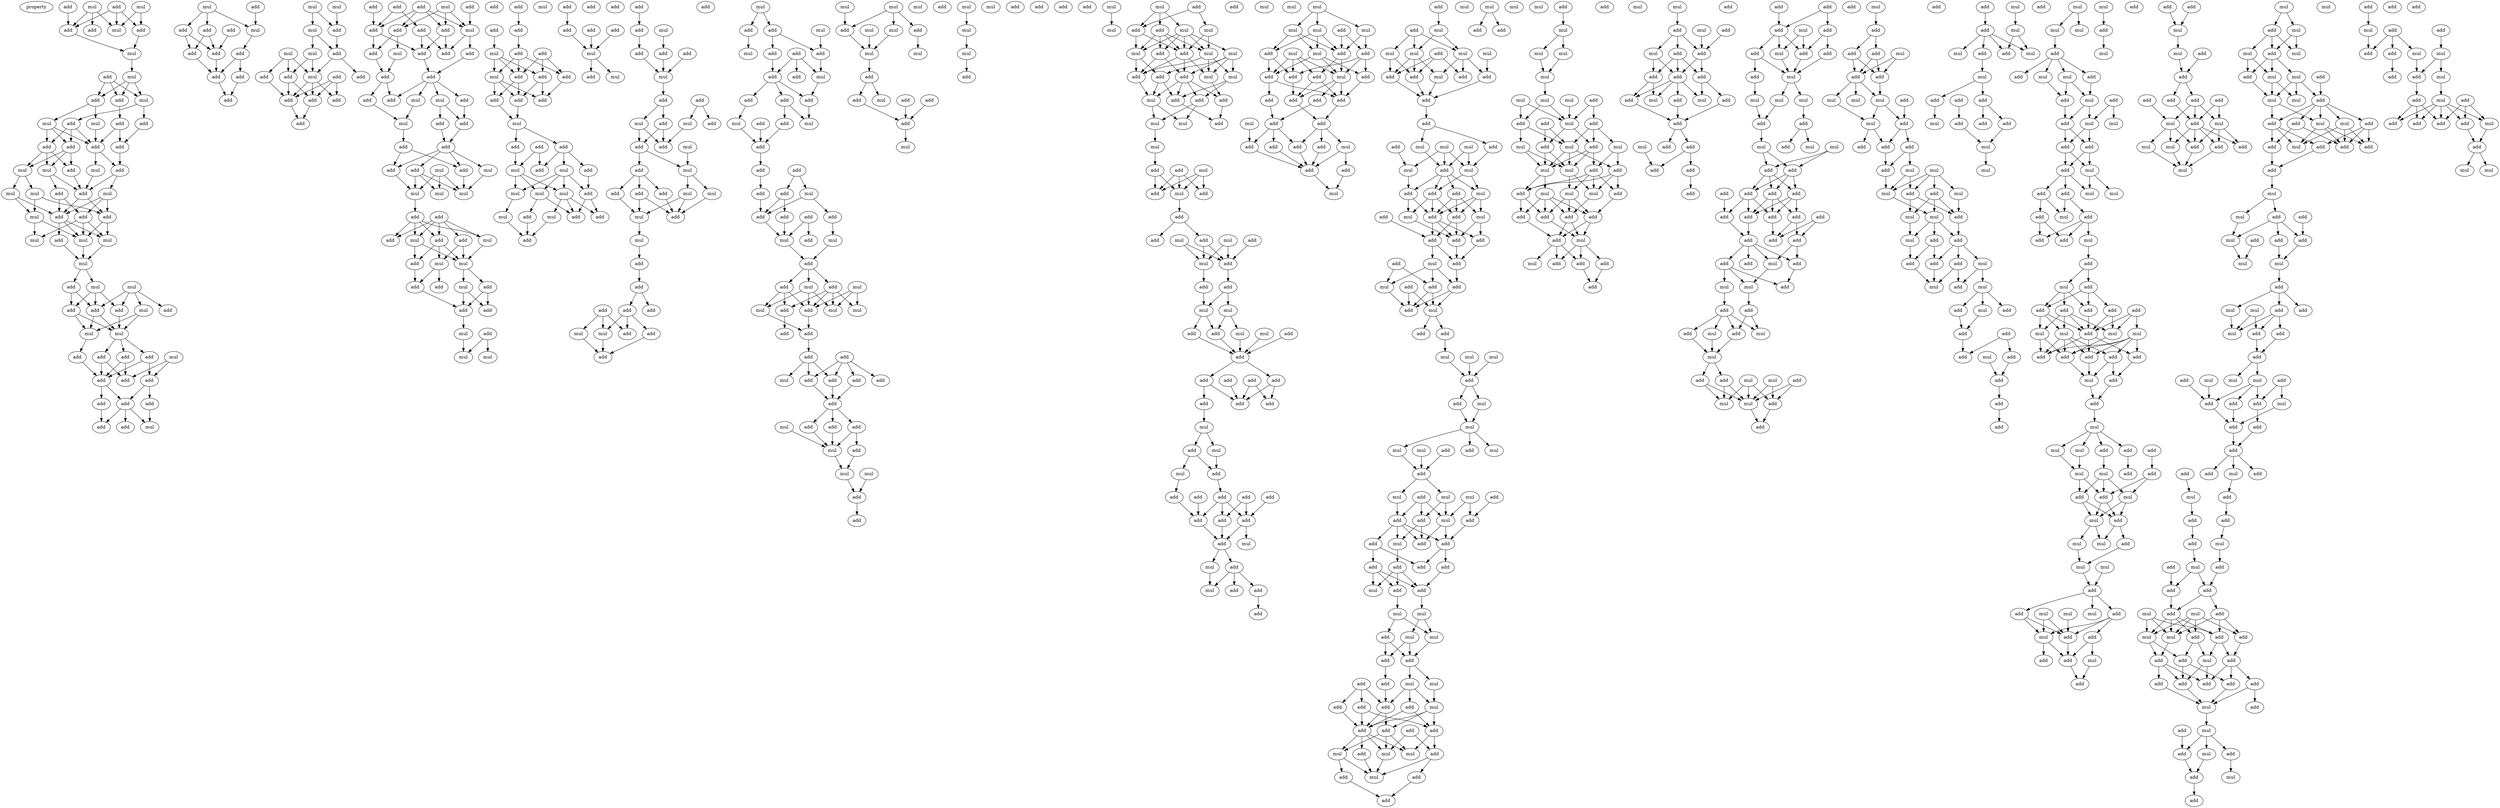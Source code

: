 digraph {
    node [fontcolor=black]
    property [mul=2,lf=1.9]
    0 [ label = add ];
    1 [ label = add ];
    2 [ label = mul ];
    3 [ label = mul ];
    4 [ label = mul ];
    5 [ label = add ];
    6 [ label = add ];
    7 [ label = add ];
    8 [ label = mul ];
    9 [ label = mul ];
    10 [ label = add ];
    11 [ label = mul ];
    12 [ label = add ];
    13 [ label = add ];
    14 [ label = mul ];
    15 [ label = mul ];
    16 [ label = add ];
    17 [ label = add ];
    18 [ label = add ];
    19 [ label = add ];
    20 [ label = add ];
    21 [ label = add ];
    22 [ label = add ];
    23 [ label = add ];
    24 [ label = add ];
    25 [ label = mul ];
    26 [ label = mul ];
    27 [ label = mul ];
    28 [ label = mul ];
    29 [ label = add ];
    30 [ label = mul ];
    31 [ label = mul ];
    32 [ label = add ];
    33 [ label = add ];
    34 [ label = add ];
    35 [ label = mul ];
    36 [ label = add ];
    37 [ label = add ];
    38 [ label = mul ];
    39 [ label = mul ];
    40 [ label = mul ];
    41 [ label = mul ];
    42 [ label = add ];
    43 [ label = mul ];
    44 [ label = mul ];
    45 [ label = add ];
    46 [ label = add ];
    47 [ label = mul ];
    48 [ label = add ];
    49 [ label = add ];
    50 [ label = mul ];
    51 [ label = mul ];
    52 [ label = mul ];
    53 [ label = add ];
    54 [ label = add ];
    55 [ label = add ];
    56 [ label = add ];
    57 [ label = add ];
    58 [ label = add ];
    59 [ label = add ];
    60 [ label = add ];
    61 [ label = add ];
    62 [ label = add ];
    63 [ label = add ];
    64 [ label = mul ];
    65 [ label = add ];
    66 [ label = add ];
    67 [ label = mul ];
    68 [ label = add ];
    69 [ label = add ];
    70 [ label = add ];
    71 [ label = mul ];
    72 [ label = add ];
    73 [ label = add ];
    74 [ label = add ];
    75 [ label = add ];
    76 [ label = add ];
    77 [ label = add ];
    78 [ label = mul ];
    79 [ label = mul ];
    80 [ label = mul ];
    81 [ label = add ];
    82 [ label = add ];
    83 [ label = mul ];
    84 [ label = mul ];
    85 [ label = add ];
    86 [ label = add ];
    87 [ label = mul ];
    88 [ label = add ];
    89 [ label = add ];
    90 [ label = add ];
    91 [ label = add ];
    92 [ label = add ];
    93 [ label = add ];
    94 [ label = add ];
    95 [ label = mul ];
    96 [ label = add ];
    97 [ label = add ];
    98 [ label = add ];
    99 [ label = add ];
    100 [ label = mul ];
    101 [ label = add ];
    102 [ label = add ];
    103 [ label = add ];
    104 [ label = add ];
    105 [ label = add ];
    106 [ label = add ];
    107 [ label = mul ];
    108 [ label = add ];
    109 [ label = add ];
    110 [ label = add ];
    111 [ label = add ];
    112 [ label = mul ];
    113 [ label = mul ];
    114 [ label = add ];
    115 [ label = add ];
    116 [ label = mul ];
    117 [ label = add ];
    118 [ label = add ];
    119 [ label = add ];
    120 [ label = add ];
    121 [ label = add ];
    122 [ label = mul ];
    123 [ label = mul ];
    124 [ label = add ];
    125 [ label = add ];
    126 [ label = mul ];
    127 [ label = mul ];
    128 [ label = mul ];
    129 [ label = add ];
    130 [ label = add ];
    131 [ label = add ];
    132 [ label = add ];
    133 [ label = mul ];
    134 [ label = mul ];
    135 [ label = add ];
    136 [ label = mul ];
    137 [ label = mul ];
    138 [ label = add ];
    139 [ label = mul ];
    140 [ label = add ];
    141 [ label = add ];
    142 [ label = add ];
    143 [ label = add ];
    144 [ label = add ];
    145 [ label = add ];
    146 [ label = add ];
    147 [ label = mul ];
    148 [ label = add ];
    149 [ label = mul ];
    150 [ label = mul ];
    151 [ label = add ];
    152 [ label = add ];
    153 [ label = mul ];
    154 [ label = add ];
    155 [ label = mul ];
    156 [ label = add ];
    157 [ label = add ];
    158 [ label = mul ];
    159 [ label = add ];
    160 [ label = add ];
    161 [ label = add ];
    162 [ label = add ];
    163 [ label = add ];
    164 [ label = mul ];
    165 [ label = add ];
    166 [ label = add ];
    167 [ label = add ];
    168 [ label = add ];
    169 [ label = mul ];
    170 [ label = mul ];
    171 [ label = add ];
    172 [ label = mul ];
    173 [ label = mul ];
    174 [ label = mul ];
    175 [ label = add ];
    176 [ label = mul ];
    177 [ label = add ];
    178 [ label = add ];
    179 [ label = mul ];
    180 [ label = add ];
    181 [ label = add ];
    182 [ label = add ];
    183 [ label = add ];
    184 [ label = add ];
    185 [ label = add ];
    186 [ label = add ];
    187 [ label = mul ];
    188 [ label = add ];
    189 [ label = mul ];
    190 [ label = add ];
    191 [ label = add ];
    192 [ label = add ];
    193 [ label = mul ];
    194 [ label = add ];
    195 [ label = add ];
    196 [ label = add ];
    197 [ label = mul ];
    198 [ label = add ];
    199 [ label = add ];
    200 [ label = mul ];
    201 [ label = add ];
    202 [ label = mul ];
    203 [ label = add ];
    204 [ label = add ];
    205 [ label = mul ];
    206 [ label = add ];
    207 [ label = add ];
    208 [ label = mul ];
    209 [ label = add ];
    210 [ label = mul ];
    211 [ label = add ];
    212 [ label = mul ];
    213 [ label = add ];
    214 [ label = add ];
    215 [ label = mul ];
    216 [ label = mul ];
    217 [ label = add ];
    218 [ label = add ];
    219 [ label = add ];
    220 [ label = add ];
    221 [ label = add ];
    222 [ label = add ];
    223 [ label = mul ];
    224 [ label = add ];
    225 [ label = add ];
    226 [ label = mul ];
    227 [ label = add ];
    228 [ label = mul ];
    229 [ label = add ];
    230 [ label = add ];
    231 [ label = mul ];
    232 [ label = add ];
    233 [ label = mul ];
    234 [ label = add ];
    235 [ label = add ];
    236 [ label = add ];
    237 [ label = add ];
    238 [ label = mul ];
    239 [ label = add ];
    240 [ label = add ];
    241 [ label = add ];
    242 [ label = mul ];
    243 [ label = add ];
    244 [ label = mul ];
    245 [ label = add ];
    246 [ label = add ];
    247 [ label = add ];
    248 [ label = add ];
    249 [ label = add ];
    250 [ label = add ];
    251 [ label = mul ];
    252 [ label = add ];
    253 [ label = add ];
    254 [ label = add ];
    255 [ label = add ];
    256 [ label = mul ];
    257 [ label = add ];
    258 [ label = mul ];
    259 [ label = add ];
    260 [ label = mul ];
    261 [ label = mul ];
    262 [ label = add ];
    263 [ label = add ];
    264 [ label = mul ];
    265 [ label = mul ];
    266 [ label = add ];
    267 [ label = add ];
    268 [ label = mul ];
    269 [ label = add ];
    270 [ label = add ];
    271 [ label = add ];
    272 [ label = add ];
    273 [ label = mul ];
    274 [ label = add ];
    275 [ label = add ];
    276 [ label = add ];
    277 [ label = add ];
    278 [ label = add ];
    279 [ label = add ];
    280 [ label = add ];
    281 [ label = add ];
    282 [ label = mul ];
    283 [ label = mul ];
    284 [ label = add ];
    285 [ label = mul ];
    286 [ label = mul ];
    287 [ label = mul ];
    288 [ label = add ];
    289 [ label = mul ];
    290 [ label = add ];
    291 [ label = add ];
    292 [ label = mul ];
    293 [ label = add ];
    294 [ label = mul ];
    295 [ label = mul ];
    296 [ label = mul ];
    297 [ label = add ];
    298 [ label = add ];
    299 [ label = add ];
    300 [ label = add ];
    301 [ label = mul ];
    302 [ label = mul ];
    303 [ label = add ];
    304 [ label = add ];
    305 [ label = mul ];
    306 [ label = mul ];
    307 [ label = mul ];
    308 [ label = mul ];
    309 [ label = add ];
    310 [ label = add ];
    311 [ label = mul ];
    312 [ label = add ];
    313 [ label = add ];
    314 [ label = add ];
    315 [ label = mul ];
    316 [ label = mul ];
    317 [ label = mul ];
    318 [ label = add ];
    319 [ label = mul ];
    320 [ label = add ];
    321 [ label = add ];
    322 [ label = mul ];
    323 [ label = mul ];
    324 [ label = mul ];
    325 [ label = mul ];
    326 [ label = add ];
    327 [ label = add ];
    328 [ label = mul ];
    329 [ label = mul ];
    330 [ label = add ];
    331 [ label = add ];
    332 [ label = add ];
    333 [ label = add ];
    334 [ label = add ];
    335 [ label = mul ];
    336 [ label = add ];
    337 [ label = mul ];
    338 [ label = mul ];
    339 [ label = add ];
    340 [ label = mul ];
    341 [ label = add ];
    342 [ label = mul ];
    343 [ label = add ];
    344 [ label = add ];
    345 [ label = add ];
    346 [ label = mul ];
    347 [ label = add ];
    348 [ label = mul ];
    349 [ label = add ];
    350 [ label = add ];
    351 [ label = add ];
    352 [ label = add ];
    353 [ label = mul ];
    354 [ label = mul ];
    355 [ label = mul ];
    356 [ label = add ];
    357 [ label = add ];
    358 [ label = add ];
    359 [ label = mul ];
    360 [ label = mul ];
    361 [ label = add ];
    362 [ label = mul ];
    363 [ label = add ];
    364 [ label = mul ];
    365 [ label = add ];
    366 [ label = add ];
    367 [ label = add ];
    368 [ label = add ];
    369 [ label = add ];
    370 [ label = add ];
    371 [ label = add ];
    372 [ label = add ];
    373 [ label = add ];
    374 [ label = mul ];
    375 [ label = mul ];
    376 [ label = add ];
    377 [ label = add ];
    378 [ label = mul ];
    379 [ label = add ];
    380 [ label = add ];
    381 [ label = add ];
    382 [ label = add ];
    383 [ label = add ];
    384 [ label = add ];
    385 [ label = add ];
    386 [ label = add ];
    387 [ label = add ];
    388 [ label = mul ];
    389 [ label = mul ];
    390 [ label = add ];
    391 [ label = mul ];
    392 [ label = add ];
    393 [ label = add ];
    394 [ label = mul ];
    395 [ label = add ];
    396 [ label = mul ];
    397 [ label = add ];
    398 [ label = mul ];
    399 [ label = mul ];
    400 [ label = mul ];
    401 [ label = add ];
    402 [ label = add ];
    403 [ label = mul ];
    404 [ label = mul ];
    405 [ label = add ];
    406 [ label = add ];
    407 [ label = mul ];
    408 [ label = add ];
    409 [ label = add ];
    410 [ label = add ];
    411 [ label = add ];
    412 [ label = add ];
    413 [ label = add ];
    414 [ label = add ];
    415 [ label = add ];
    416 [ label = mul ];
    417 [ label = add ];
    418 [ label = add ];
    419 [ label = add ];
    420 [ label = add ];
    421 [ label = mul ];
    422 [ label = add ];
    423 [ label = add ];
    424 [ label = add ];
    425 [ label = mul ];
    426 [ label = add ];
    427 [ label = add ];
    428 [ label = mul ];
    429 [ label = mul ];
    430 [ label = mul ];
    431 [ label = mul ];
    432 [ label = mul ];
    433 [ label = add ];
    434 [ label = add ];
    435 [ label = add ];
    436 [ label = mul ];
    437 [ label = add ];
    438 [ label = add ];
    439 [ label = add ];
    440 [ label = add ];
    441 [ label = mul ];
    442 [ label = mul ];
    443 [ label = add ];
    444 [ label = add ];
    445 [ label = mul ];
    446 [ label = mul ];
    447 [ label = add ];
    448 [ label = mul ];
    449 [ label = mul ];
    450 [ label = add ];
    451 [ label = add ];
    452 [ label = add ];
    453 [ label = add ];
    454 [ label = mul ];
    455 [ label = add ];
    456 [ label = add ];
    457 [ label = mul ];
    458 [ label = add ];
    459 [ label = add ];
    460 [ label = add ];
    461 [ label = add ];
    462 [ label = add ];
    463 [ label = mul ];
    464 [ label = add ];
    465 [ label = add ];
    466 [ label = add ];
    467 [ label = mul ];
    468 [ label = add ];
    469 [ label = mul ];
    470 [ label = add ];
    471 [ label = add ];
    472 [ label = mul ];
    473 [ label = mul ];
    474 [ label = mul ];
    475 [ label = mul ];
    476 [ label = add ];
    477 [ label = add ];
    478 [ label = mul ];
    479 [ label = mul ];
    480 [ label = add ];
    481 [ label = mul ];
    482 [ label = add ];
    483 [ label = mul ];
    484 [ label = mul ];
    485 [ label = add ];
    486 [ label = mul ];
    487 [ label = add ];
    488 [ label = mul ];
    489 [ label = mul ];
    490 [ label = add ];
    491 [ label = add ];
    492 [ label = mul ];
    493 [ label = add ];
    494 [ label = add ];
    495 [ label = mul ];
    496 [ label = add ];
    497 [ label = add ];
    498 [ label = add ];
    499 [ label = add ];
    500 [ label = add ];
    501 [ label = add ];
    502 [ label = add ];
    503 [ label = add ];
    504 [ label = mul ];
    505 [ label = add ];
    506 [ label = mul ];
    507 [ label = mul ];
    508 [ label = mul ];
    509 [ label = mul ];
    510 [ label = add ];
    511 [ label = add ];
    512 [ label = add ];
    513 [ label = mul ];
    514 [ label = add ];
    515 [ label = mul ];
    516 [ label = add ];
    517 [ label = add ];
    518 [ label = add ];
    519 [ label = add ];
    520 [ label = add ];
    521 [ label = mul ];
    522 [ label = add ];
    523 [ label = add ];
    524 [ label = add ];
    525 [ label = add ];
    526 [ label = mul ];
    527 [ label = mul ];
    528 [ label = add ];
    529 [ label = mul ];
    530 [ label = add ];
    531 [ label = add ];
    532 [ label = mul ];
    533 [ label = add ];
    534 [ label = add ];
    535 [ label = mul ];
    536 [ label = mul ];
    537 [ label = add ];
    538 [ label = mul ];
    539 [ label = add ];
    540 [ label = add ];
    541 [ label = mul ];
    542 [ label = mul ];
    543 [ label = add ];
    544 [ label = mul ];
    545 [ label = mul ];
    546 [ label = mul ];
    547 [ label = mul ];
    548 [ label = mul ];
    549 [ label = mul ];
    550 [ label = add ];
    551 [ label = mul ];
    552 [ label = add ];
    553 [ label = add ];
    554 [ label = add ];
    555 [ label = add ];
    556 [ label = mul ];
    557 [ label = mul ];
    558 [ label = add ];
    559 [ label = mul ];
    560 [ label = add ];
    561 [ label = mul ];
    562 [ label = add ];
    563 [ label = mul ];
    564 [ label = mul ];
    565 [ label = add ];
    566 [ label = mul ];
    567 [ label = add ];
    568 [ label = mul ];
    569 [ label = add ];
    570 [ label = add ];
    571 [ label = add ];
    572 [ label = add ];
    573 [ label = add ];
    574 [ label = mul ];
    575 [ label = add ];
    576 [ label = add ];
    577 [ label = mul ];
    578 [ label = add ];
    579 [ label = add ];
    580 [ label = mul ];
    581 [ label = add ];
    582 [ label = mul ];
    583 [ label = add ];
    584 [ label = add ];
    585 [ label = add ];
    586 [ label = mul ];
    587 [ label = add ];
    588 [ label = add ];
    589 [ label = add ];
    590 [ label = mul ];
    591 [ label = mul ];
    592 [ label = add ];
    593 [ label = add ];
    594 [ label = add ];
    595 [ label = add ];
    596 [ label = add ];
    597 [ label = mul ];
    598 [ label = add ];
    599 [ label = add ];
    600 [ label = add ];
    601 [ label = add ];
    602 [ label = add ];
    603 [ label = add ];
    604 [ label = add ];
    605 [ label = add ];
    606 [ label = add ];
    607 [ label = mul ];
    608 [ label = add ];
    609 [ label = mul ];
    610 [ label = add ];
    611 [ label = add ];
    612 [ label = mul ];
    613 [ label = add ];
    614 [ label = mul ];
    615 [ label = mul ];
    616 [ label = mul ];
    617 [ label = add ];
    618 [ label = add ];
    619 [ label = mul ];
    620 [ label = add ];
    621 [ label = mul ];
    622 [ label = mul ];
    623 [ label = add ];
    624 [ label = add ];
    625 [ label = add ];
    626 [ label = add ];
    627 [ label = add ];
    628 [ label = add ];
    629 [ label = add ];
    630 [ label = add ];
    631 [ label = add ];
    632 [ label = add ];
    633 [ label = add ];
    634 [ label = add ];
    635 [ label = add ];
    636 [ label = add ];
    637 [ label = add ];
    638 [ label = mul ];
    639 [ label = add ];
    640 [ label = add ];
    641 [ label = add ];
    642 [ label = mul ];
    643 [ label = add ];
    644 [ label = mul ];
    645 [ label = add ];
    646 [ label = add ];
    647 [ label = add ];
    648 [ label = add ];
    649 [ label = mul ];
    650 [ label = mul ];
    651 [ label = mul ];
    652 [ label = add ];
    653 [ label = mul ];
    654 [ label = mul ];
    655 [ label = add ];
    656 [ label = add ];
    657 [ label = mul ];
    658 [ label = add ];
    659 [ label = mul ];
    660 [ label = add ];
    661 [ label = mul ];
    662 [ label = add ];
    663 [ label = add ];
    664 [ label = add ];
    665 [ label = add ];
    666 [ label = mul ];
    667 [ label = add ];
    668 [ label = add ];
    669 [ label = mul ];
    670 [ label = mul ];
    671 [ label = mul ];
    672 [ label = add ];
    673 [ label = add ];
    674 [ label = mul ];
    675 [ label = add ];
    676 [ label = add ];
    677 [ label = add ];
    678 [ label = mul ];
    679 [ label = mul ];
    680 [ label = add ];
    681 [ label = mul ];
    682 [ label = add ];
    683 [ label = mul ];
    684 [ label = add ];
    685 [ label = add ];
    686 [ label = mul ];
    687 [ label = mul ];
    688 [ label = add ];
    689 [ label = mul ];
    690 [ label = add ];
    691 [ label = add ];
    692 [ label = add ];
    693 [ label = mul ];
    694 [ label = add ];
    695 [ label = mul ];
    696 [ label = mul ];
    697 [ label = add ];
    698 [ label = mul ];
    699 [ label = add ];
    700 [ label = add ];
    701 [ label = add ];
    702 [ label = add ];
    703 [ label = add ];
    704 [ label = add ];
    705 [ label = mul ];
    706 [ label = add ];
    707 [ label = add ];
    708 [ label = add ];
    709 [ label = add ];
    710 [ label = mul ];
    711 [ label = mul ];
    712 [ label = add ];
    713 [ label = mul ];
    714 [ label = add ];
    715 [ label = mul ];
    716 [ label = add ];
    717 [ label = mul ];
    718 [ label = add ];
    719 [ label = add ];
    720 [ label = add ];
    721 [ label = mul ];
    722 [ label = add ];
    723 [ label = add ];
    724 [ label = add ];
    725 [ label = mul ];
    726 [ label = add ];
    727 [ label = mul ];
    728 [ label = mul ];
    729 [ label = mul ];
    730 [ label = mul ];
    731 [ label = add ];
    732 [ label = add ];
    733 [ label = mul ];
    734 [ label = mul ];
    735 [ label = add ];
    736 [ label = add ];
    737 [ label = add ];
    738 [ label = mul ];
    739 [ label = add ];
    740 [ label = mul ];
    741 [ label = mul ];
    742 [ label = add ];
    743 [ label = add ];
    744 [ label = add ];
    745 [ label = mul ];
    746 [ label = add ];
    747 [ label = add ];
    748 [ label = mul ];
    749 [ label = mul ];
    750 [ label = mul ];
    751 [ label = add ];
    752 [ label = add ];
    753 [ label = add ];
    754 [ label = mul ];
    755 [ label = add ];
    756 [ label = add ];
    757 [ label = mul ];
    758 [ label = add ];
    759 [ label = add ];
    760 [ label = add ];
    761 [ label = add ];
    762 [ label = add ];
    763 [ label = add ];
    764 [ label = mul ];
    765 [ label = mul ];
    766 [ label = mul ];
    767 [ label = mul ];
    768 [ label = add ];
    769 [ label = add ];
    770 [ label = add ];
    771 [ label = add ];
    772 [ label = add ];
    773 [ label = add ];
    774 [ label = add ];
    775 [ label = mul ];
    776 [ label = add ];
    777 [ label = mul ];
    778 [ label = add ];
    779 [ label = add ];
    780 [ label = mul ];
    781 [ label = mul ];
    782 [ label = add ];
    783 [ label = mul ];
    784 [ label = add ];
    785 [ label = add ];
    786 [ label = mul ];
    787 [ label = mul ];
    788 [ label = add ];
    789 [ label = add ];
    790 [ label = add ];
    791 [ label = mul ];
    792 [ label = add ];
    793 [ label = mul ];
    794 [ label = mul ];
    795 [ label = mul ];
    796 [ label = mul ];
    797 [ label = add ];
    798 [ label = add ];
    799 [ label = mul ];
    800 [ label = add ];
    801 [ label = mul ];
    802 [ label = mul ];
    803 [ label = add ];
    804 [ label = mul ];
    805 [ label = add ];
    806 [ label = mul ];
    807 [ label = add ];
    808 [ label = add ];
    809 [ label = add ];
    810 [ label = mul ];
    811 [ label = add ];
    812 [ label = add ];
    813 [ label = add ];
    814 [ label = add ];
    815 [ label = mul ];
    816 [ label = mul ];
    817 [ label = mul ];
    818 [ label = add ];
    819 [ label = add ];
    820 [ label = add ];
    821 [ label = add ];
    822 [ label = add ];
    823 [ label = add ];
    824 [ label = add ];
    825 [ label = mul ];
    826 [ label = mul ];
    827 [ label = mul ];
    828 [ label = add ];
    829 [ label = add ];
    830 [ label = mul ];
    831 [ label = add ];
    832 [ label = mul ];
    833 [ label = mul ];
    834 [ label = mul ];
    835 [ label = add ];
    836 [ label = add ];
    837 [ label = mul ];
    838 [ label = mul ];
    839 [ label = add ];
    840 [ label = add ];
    841 [ label = mul ];
    842 [ label = mul ];
    843 [ label = mul ];
    844 [ label = add ];
    845 [ label = mul ];
    846 [ label = add ];
    847 [ label = add ];
    848 [ label = mul ];
    849 [ label = mul ];
    850 [ label = add ];
    851 [ label = add ];
    852 [ label = mul ];
    853 [ label = add ];
    854 [ label = add ];
    855 [ label = add ];
    856 [ label = add ];
    857 [ label = mul ];
    858 [ label = mul ];
    859 [ label = add ];
    860 [ label = add ];
    861 [ label = add ];
    862 [ label = add ];
    863 [ label = mul ];
    864 [ label = add ];
    865 [ label = mul ];
    866 [ label = mul ];
    867 [ label = add ];
    868 [ label = add ];
    869 [ label = mul ];
    870 [ label = add ];
    871 [ label = mul ];
    872 [ label = add ];
    873 [ label = add ];
    874 [ label = mul ];
    875 [ label = add ];
    876 [ label = mul ];
    877 [ label = add ];
    878 [ label = mul ];
    879 [ label = mul ];
    880 [ label = add ];
    881 [ label = add ];
    882 [ label = add ];
    883 [ label = mul ];
    884 [ label = add ];
    885 [ label = add ];
    886 [ label = add ];
    887 [ label = add ];
    888 [ label = add ];
    889 [ label = add ];
    890 [ label = mul ];
    891 [ label = add ];
    892 [ label = add ];
    893 [ label = mul ];
    894 [ label = add ];
    895 [ label = mul ];
    896 [ label = add ];
    897 [ label = mul ];
    898 [ label = add ];
    899 [ label = add ];
    900 [ label = add ];
    901 [ label = mul ];
    902 [ label = add ];
    903 [ label = add ];
    904 [ label = add ];
    905 [ label = mul ];
    906 [ label = add ];
    907 [ label = mul ];
    908 [ label = add ];
    909 [ label = mul ];
    910 [ label = mul ];
    911 [ label = add ];
    912 [ label = add ];
    913 [ label = add ];
    914 [ label = add ];
    915 [ label = mul ];
    916 [ label = add ];
    917 [ label = add ];
    918 [ label = add ];
    919 [ label = add ];
    920 [ label = add ];
    921 [ label = add ];
    922 [ label = add ];
    923 [ label = mul ];
    924 [ label = add ];
    925 [ label = mul ];
    926 [ label = mul ];
    927 [ label = add ];
    928 [ label = add ];
    929 [ label = mul ];
    930 [ label = add ];
    931 [ label = add ];
    932 [ label = add ];
    933 [ label = add ];
    934 [ label = add ];
    935 [ label = mul ];
    936 [ label = mul ];
    937 [ label = add ];
    938 [ label = mul ];
    939 [ label = add ];
    940 [ label = mul ];
    941 [ label = add ];
    942 [ label = add ];
    943 [ label = mul ];
    944 [ label = add ];
    945 [ label = add ];
    946 [ label = add ];
    947 [ label = add ];
    948 [ label = add ];
    949 [ label = add ];
    950 [ label = mul ];
    951 [ label = add ];
    952 [ label = mul ];
    953 [ label = add ];
    954 [ label = add ];
    955 [ label = mul ];
    0 -> 6 [ name = 0 ];
    1 -> 4 [ name = 1 ];
    1 -> 6 [ name = 2 ];
    1 -> 7 [ name = 3 ];
    2 -> 4 [ name = 4 ];
    2 -> 5 [ name = 5 ];
    2 -> 6 [ name = 6 ];
    3 -> 4 [ name = 7 ];
    3 -> 7 [ name = 8 ];
    6 -> 8 [ name = 9 ];
    7 -> 8 [ name = 10 ];
    8 -> 9 [ name = 11 ];
    9 -> 11 [ name = 12 ];
    9 -> 12 [ name = 13 ];
    9 -> 13 [ name = 14 ];
    10 -> 11 [ name = 15 ];
    10 -> 12 [ name = 16 ];
    10 -> 13 [ name = 17 ];
    11 -> 16 [ name = 18 ];
    11 -> 18 [ name = 19 ];
    12 -> 14 [ name = 20 ];
    12 -> 15 [ name = 21 ];
    13 -> 17 [ name = 22 ];
    14 -> 19 [ name = 23 ];
    14 -> 21 [ name = 24 ];
    14 -> 22 [ name = 25 ];
    15 -> 22 [ name = 26 ];
    16 -> 20 [ name = 27 ];
    17 -> 20 [ name = 28 ];
    17 -> 22 [ name = 29 ];
    18 -> 19 [ name = 30 ];
    18 -> 21 [ name = 31 ];
    18 -> 22 [ name = 32 ];
    19 -> 24 [ name = 33 ];
    19 -> 26 [ name = 34 ];
    19 -> 27 [ name = 35 ];
    20 -> 23 [ name = 36 ];
    21 -> 24 [ name = 37 ];
    21 -> 26 [ name = 38 ];
    21 -> 27 [ name = 39 ];
    22 -> 23 [ name = 40 ];
    22 -> 25 [ name = 41 ];
    23 -> 28 [ name = 42 ];
    23 -> 32 [ name = 43 ];
    24 -> 32 [ name = 44 ];
    25 -> 32 [ name = 45 ];
    26 -> 29 [ name = 46 ];
    26 -> 32 [ name = 47 ];
    27 -> 30 [ name = 48 ];
    27 -> 31 [ name = 49 ];
    28 -> 33 [ name = 50 ];
    28 -> 34 [ name = 51 ];
    28 -> 36 [ name = 52 ];
    29 -> 33 [ name = 53 ];
    29 -> 34 [ name = 54 ];
    30 -> 35 [ name = 55 ];
    30 -> 36 [ name = 56 ];
    31 -> 34 [ name = 57 ];
    31 -> 35 [ name = 58 ];
    32 -> 34 [ name = 59 ];
    32 -> 36 [ name = 60 ];
    33 -> 38 [ name = 61 ];
    33 -> 39 [ name = 62 ];
    33 -> 40 [ name = 63 ];
    34 -> 37 [ name = 64 ];
    34 -> 39 [ name = 65 ];
    34 -> 40 [ name = 66 ];
    35 -> 38 [ name = 67 ];
    35 -> 39 [ name = 68 ];
    36 -> 39 [ name = 69 ];
    36 -> 40 [ name = 70 ];
    37 -> 41 [ name = 71 ];
    39 -> 41 [ name = 72 ];
    40 -> 41 [ name = 73 ];
    41 -> 42 [ name = 74 ];
    41 -> 43 [ name = 75 ];
    42 -> 45 [ name = 76 ];
    42 -> 46 [ name = 77 ];
    43 -> 45 [ name = 78 ];
    43 -> 46 [ name = 79 ];
    43 -> 49 [ name = 80 ];
    44 -> 45 [ name = 81 ];
    44 -> 47 [ name = 82 ];
    44 -> 48 [ name = 83 ];
    44 -> 49 [ name = 84 ];
    45 -> 50 [ name = 85 ];
    45 -> 51 [ name = 86 ];
    46 -> 50 [ name = 87 ];
    46 -> 51 [ name = 88 ];
    47 -> 50 [ name = 89 ];
    47 -> 51 [ name = 90 ];
    49 -> 51 [ name = 91 ];
    50 -> 53 [ name = 92 ];
    51 -> 54 [ name = 93 ];
    51 -> 55 [ name = 94 ];
    51 -> 56 [ name = 95 ];
    52 -> 58 [ name = 96 ];
    52 -> 59 [ name = 97 ];
    53 -> 57 [ name = 98 ];
    54 -> 57 [ name = 99 ];
    54 -> 58 [ name = 100 ];
    55 -> 57 [ name = 101 ];
    55 -> 59 [ name = 102 ];
    56 -> 57 [ name = 103 ];
    56 -> 58 [ name = 104 ];
    57 -> 61 [ name = 105 ];
    57 -> 62 [ name = 106 ];
    59 -> 60 [ name = 107 ];
    59 -> 62 [ name = 108 ];
    60 -> 64 [ name = 109 ];
    61 -> 65 [ name = 110 ];
    62 -> 63 [ name = 111 ];
    62 -> 64 [ name = 112 ];
    62 -> 65 [ name = 113 ];
    66 -> 71 [ name = 114 ];
    67 -> 68 [ name = 115 ];
    67 -> 69 [ name = 116 ];
    67 -> 71 [ name = 117 ];
    68 -> 72 [ name = 118 ];
    68 -> 73 [ name = 119 ];
    69 -> 72 [ name = 120 ];
    69 -> 73 [ name = 121 ];
    70 -> 72 [ name = 122 ];
    71 -> 74 [ name = 123 ];
    72 -> 75 [ name = 124 ];
    73 -> 75 [ name = 125 ];
    74 -> 75 [ name = 126 ];
    74 -> 76 [ name = 127 ];
    75 -> 77 [ name = 128 ];
    76 -> 77 [ name = 129 ];
    78 -> 80 [ name = 130 ];
    78 -> 81 [ name = 131 ];
    79 -> 81 [ name = 132 ];
    80 -> 82 [ name = 133 ];
    80 -> 84 [ name = 134 ];
    81 -> 82 [ name = 135 ];
    82 -> 86 [ name = 136 ];
    82 -> 87 [ name = 137 ];
    83 -> 85 [ name = 138 ];
    83 -> 87 [ name = 139 ];
    83 -> 89 [ name = 140 ];
    84 -> 87 [ name = 141 ];
    84 -> 89 [ name = 142 ];
    85 -> 91 [ name = 143 ];
    87 -> 90 [ name = 144 ];
    87 -> 91 [ name = 145 ];
    87 -> 92 [ name = 146 ];
    88 -> 90 [ name = 147 ];
    88 -> 91 [ name = 148 ];
    88 -> 92 [ name = 149 ];
    89 -> 91 [ name = 150 ];
    89 -> 92 [ name = 151 ];
    91 -> 93 [ name = 152 ];
    92 -> 93 [ name = 153 ];
    94 -> 101 [ name = 154 ];
    95 -> 100 [ name = 155 ];
    95 -> 102 [ name = 156 ];
    95 -> 103 [ name = 157 ];
    96 -> 99 [ name = 158 ];
    96 -> 101 [ name = 159 ];
    97 -> 100 [ name = 160 ];
    97 -> 101 [ name = 161 ];
    97 -> 102 [ name = 162 ];
    97 -> 103 [ name = 163 ];
    98 -> 100 [ name = 164 ];
    99 -> 105 [ name = 165 ];
    99 -> 108 [ name = 166 ];
    100 -> 106 [ name = 167 ];
    100 -> 108 [ name = 168 ];
    101 -> 104 [ name = 169 ];
    101 -> 105 [ name = 170 ];
    102 -> 105 [ name = 171 ];
    102 -> 108 [ name = 172 ];
    103 -> 104 [ name = 173 ];
    103 -> 107 [ name = 174 ];
    104 -> 109 [ name = 175 ];
    105 -> 110 [ name = 176 ];
    106 -> 110 [ name = 177 ];
    107 -> 109 [ name = 178 ];
    109 -> 111 [ name = 179 ];
    109 -> 114 [ name = 180 ];
    110 -> 112 [ name = 181 ];
    110 -> 113 [ name = 182 ];
    110 -> 114 [ name = 183 ];
    110 -> 115 [ name = 184 ];
    111 -> 116 [ name = 185 ];
    112 -> 117 [ name = 186 ];
    112 -> 118 [ name = 187 ];
    113 -> 116 [ name = 188 ];
    115 -> 118 [ name = 189 ];
    116 -> 119 [ name = 190 ];
    117 -> 120 [ name = 191 ];
    118 -> 120 [ name = 192 ];
    119 -> 124 [ name = 193 ];
    119 -> 125 [ name = 194 ];
    120 -> 121 [ name = 195 ];
    120 -> 122 [ name = 196 ];
    120 -> 124 [ name = 197 ];
    120 -> 125 [ name = 198 ];
    121 -> 126 [ name = 199 ];
    121 -> 127 [ name = 200 ];
    121 -> 128 [ name = 201 ];
    122 -> 128 [ name = 202 ];
    123 -> 126 [ name = 203 ];
    123 -> 127 [ name = 204 ];
    123 -> 128 [ name = 205 ];
    124 -> 127 [ name = 206 ];
    125 -> 128 [ name = 207 ];
    127 -> 129 [ name = 208 ];
    129 -> 131 [ name = 209 ];
    129 -> 132 [ name = 210 ];
    129 -> 133 [ name = 211 ];
    129 -> 134 [ name = 212 ];
    130 -> 131 [ name = 213 ];
    130 -> 132 [ name = 214 ];
    130 -> 133 [ name = 215 ];
    130 -> 134 [ name = 216 ];
    130 -> 135 [ name = 217 ];
    132 -> 136 [ name = 218 ];
    132 -> 137 [ name = 219 ];
    132 -> 138 [ name = 220 ];
    133 -> 137 [ name = 221 ];
    134 -> 137 [ name = 222 ];
    134 -> 138 [ name = 223 ];
    135 -> 136 [ name = 224 ];
    135 -> 137 [ name = 225 ];
    136 -> 141 [ name = 226 ];
    136 -> 142 [ name = 227 ];
    137 -> 139 [ name = 228 ];
    137 -> 140 [ name = 229 ];
    138 -> 141 [ name = 230 ];
    139 -> 144 [ name = 231 ];
    139 -> 145 [ name = 232 ];
    140 -> 144 [ name = 233 ];
    140 -> 145 [ name = 234 ];
    141 -> 144 [ name = 235 ];
    144 -> 147 [ name = 236 ];
    146 -> 149 [ name = 237 ];
    146 -> 150 [ name = 238 ];
    147 -> 150 [ name = 239 ];
    148 -> 151 [ name = 240 ];
    151 -> 154 [ name = 241 ];
    152 -> 155 [ name = 242 ];
    154 -> 158 [ name = 243 ];
    154 -> 159 [ name = 244 ];
    154 -> 160 [ name = 245 ];
    155 -> 157 [ name = 246 ];
    155 -> 158 [ name = 247 ];
    155 -> 159 [ name = 248 ];
    156 -> 157 [ name = 249 ];
    156 -> 159 [ name = 250 ];
    156 -> 160 [ name = 251 ];
    157 -> 161 [ name = 252 ];
    157 -> 163 [ name = 253 ];
    158 -> 161 [ name = 254 ];
    158 -> 162 [ name = 255 ];
    158 -> 163 [ name = 256 ];
    159 -> 161 [ name = 257 ];
    159 -> 162 [ name = 258 ];
    160 -> 163 [ name = 259 ];
    161 -> 164 [ name = 260 ];
    162 -> 164 [ name = 261 ];
    164 -> 165 [ name = 262 ];
    164 -> 166 [ name = 263 ];
    165 -> 169 [ name = 264 ];
    166 -> 168 [ name = 265 ];
    166 -> 170 [ name = 266 ];
    166 -> 171 [ name = 267 ];
    167 -> 169 [ name = 268 ];
    167 -> 171 [ name = 269 ];
    168 -> 175 [ name = 270 ];
    169 -> 172 [ name = 271 ];
    169 -> 173 [ name = 272 ];
    169 -> 174 [ name = 273 ];
    170 -> 172 [ name = 274 ];
    170 -> 173 [ name = 275 ];
    170 -> 174 [ name = 276 ];
    170 -> 175 [ name = 277 ];
    172 -> 178 [ name = 278 ];
    172 -> 180 [ name = 279 ];
    173 -> 177 [ name = 280 ];
    173 -> 178 [ name = 281 ];
    173 -> 179 [ name = 282 ];
    174 -> 176 [ name = 283 ];
    175 -> 177 [ name = 284 ];
    175 -> 178 [ name = 285 ];
    176 -> 181 [ name = 286 ];
    179 -> 181 [ name = 287 ];
    180 -> 181 [ name = 288 ];
    182 -> 186 [ name = 289 ];
    184 -> 187 [ name = 290 ];
    185 -> 187 [ name = 291 ];
    186 -> 187 [ name = 292 ];
    187 -> 188 [ name = 293 ];
    187 -> 189 [ name = 294 ];
    191 -> 192 [ name = 295 ];
    192 -> 194 [ name = 296 ];
    193 -> 195 [ name = 297 ];
    194 -> 197 [ name = 298 ];
    195 -> 197 [ name = 299 ];
    196 -> 197 [ name = 300 ];
    197 -> 198 [ name = 301 ];
    198 -> 200 [ name = 302 ];
    198 -> 201 [ name = 303 ];
    199 -> 202 [ name = 304 ];
    199 -> 203 [ name = 305 ];
    200 -> 204 [ name = 306 ];
    200 -> 206 [ name = 307 ];
    201 -> 204 [ name = 308 ];
    201 -> 206 [ name = 309 ];
    202 -> 204 [ name = 310 ];
    205 -> 208 [ name = 311 ];
    206 -> 207 [ name = 312 ];
    206 -> 208 [ name = 313 ];
    207 -> 209 [ name = 314 ];
    207 -> 211 [ name = 315 ];
    207 -> 213 [ name = 316 ];
    208 -> 210 [ name = 317 ];
    208 -> 212 [ name = 318 ];
    209 -> 215 [ name = 319 ];
    210 -> 214 [ name = 320 ];
    211 -> 214 [ name = 321 ];
    212 -> 214 [ name = 322 ];
    212 -> 215 [ name = 323 ];
    213 -> 214 [ name = 324 ];
    213 -> 215 [ name = 325 ];
    215 -> 216 [ name = 326 ];
    216 -> 218 [ name = 327 ];
    218 -> 219 [ name = 328 ];
    219 -> 220 [ name = 329 ];
    219 -> 222 [ name = 330 ];
    220 -> 224 [ name = 331 ];
    220 -> 225 [ name = 332 ];
    220 -> 226 [ name = 333 ];
    221 -> 223 [ name = 334 ];
    221 -> 224 [ name = 335 ];
    221 -> 226 [ name = 336 ];
    223 -> 227 [ name = 337 ];
    225 -> 227 [ name = 338 ];
    226 -> 227 [ name = 339 ];
    228 -> 229 [ name = 340 ];
    228 -> 230 [ name = 341 ];
    229 -> 232 [ name = 342 ];
    229 -> 235 [ name = 343 ];
    230 -> 233 [ name = 344 ];
    231 -> 232 [ name = 345 ];
    232 -> 238 [ name = 346 ];
    234 -> 236 [ name = 347 ];
    234 -> 237 [ name = 348 ];
    234 -> 238 [ name = 349 ];
    235 -> 236 [ name = 350 ];
    236 -> 239 [ name = 351 ];
    236 -> 240 [ name = 352 ];
    236 -> 241 [ name = 353 ];
    238 -> 239 [ name = 354 ];
    239 -> 244 [ name = 355 ];
    240 -> 244 [ name = 356 ];
    240 -> 245 [ name = 357 ];
    241 -> 242 [ name = 358 ];
    242 -> 246 [ name = 359 ];
    243 -> 246 [ name = 360 ];
    245 -> 246 [ name = 361 ];
    246 -> 248 [ name = 362 ];
    247 -> 250 [ name = 363 ];
    247 -> 251 [ name = 364 ];
    248 -> 249 [ name = 365 ];
    249 -> 254 [ name = 366 ];
    250 -> 253 [ name = 367 ];
    250 -> 254 [ name = 368 ];
    251 -> 252 [ name = 369 ];
    251 -> 254 [ name = 370 ];
    252 -> 256 [ name = 371 ];
    253 -> 258 [ name = 372 ];
    254 -> 258 [ name = 373 ];
    255 -> 257 [ name = 374 ];
    255 -> 258 [ name = 375 ];
    256 -> 259 [ name = 376 ];
    258 -> 259 [ name = 377 ];
    259 -> 261 [ name = 378 ];
    259 -> 262 [ name = 379 ];
    259 -> 263 [ name = 380 ];
    260 -> 264 [ name = 381 ];
    260 -> 267 [ name = 382 ];
    260 -> 268 [ name = 383 ];
    261 -> 265 [ name = 384 ];
    261 -> 267 [ name = 385 ];
    261 -> 268 [ name = 386 ];
    262 -> 265 [ name = 387 ];
    262 -> 266 [ name = 388 ];
    262 -> 267 [ name = 389 ];
    263 -> 264 [ name = 390 ];
    263 -> 266 [ name = 391 ];
    263 -> 267 [ name = 392 ];
    263 -> 268 [ name = 393 ];
    265 -> 269 [ name = 394 ];
    266 -> 270 [ name = 395 ];
    267 -> 269 [ name = 396 ];
    269 -> 272 [ name = 397 ];
    271 -> 274 [ name = 398 ];
    271 -> 275 [ name = 399 ];
    271 -> 276 [ name = 400 ];
    271 -> 277 [ name = 401 ];
    272 -> 273 [ name = 402 ];
    272 -> 275 [ name = 403 ];
    272 -> 277 [ name = 404 ];
    274 -> 278 [ name = 405 ];
    275 -> 278 [ name = 406 ];
    277 -> 278 [ name = 407 ];
    278 -> 279 [ name = 408 ];
    278 -> 280 [ name = 409 ];
    278 -> 281 [ name = 410 ];
    279 -> 283 [ name = 411 ];
    280 -> 283 [ name = 412 ];
    281 -> 283 [ name = 413 ];
    281 -> 284 [ name = 414 ];
    282 -> 283 [ name = 415 ];
    283 -> 286 [ name = 416 ];
    284 -> 286 [ name = 417 ];
    285 -> 288 [ name = 418 ];
    286 -> 288 [ name = 419 ];
    287 -> 291 [ name = 420 ];
    288 -> 293 [ name = 421 ];
    289 -> 290 [ name = 422 ];
    289 -> 291 [ name = 423 ];
    289 -> 294 [ name = 424 ];
    290 -> 295 [ name = 425 ];
    291 -> 296 [ name = 426 ];
    292 -> 296 [ name = 427 ];
    294 -> 296 [ name = 428 ];
    296 -> 297 [ name = 429 ];
    297 -> 300 [ name = 430 ];
    297 -> 302 [ name = 431 ];
    298 -> 303 [ name = 432 ];
    299 -> 303 [ name = 433 ];
    300 -> 303 [ name = 434 ];
    303 -> 305 [ name = 435 ];
    306 -> 307 [ name = 436 ];
    307 -> 311 [ name = 437 ];
    311 -> 313 [ name = 438 ];
    315 -> 316 [ name = 439 ];
    317 -> 320 [ name = 440 ];
    317 -> 321 [ name = 441 ];
    317 -> 322 [ name = 442 ];
    318 -> 319 [ name = 443 ];
    318 -> 320 [ name = 444 ];
    319 -> 323 [ name = 445 ];
    319 -> 326 [ name = 446 ];
    320 -> 324 [ name = 447 ];
    320 -> 326 [ name = 448 ];
    321 -> 323 [ name = 449 ];
    321 -> 324 [ name = 450 ];
    321 -> 326 [ name = 451 ];
    321 -> 327 [ name = 452 ];
    322 -> 323 [ name = 453 ];
    322 -> 324 [ name = 454 ];
    322 -> 325 [ name = 455 ];
    322 -> 326 [ name = 456 ];
    322 -> 327 [ name = 457 ];
    323 -> 328 [ name = 458 ];
    323 -> 329 [ name = 459 ];
    323 -> 330 [ name = 460 ];
    324 -> 330 [ name = 461 ];
    324 -> 332 [ name = 462 ];
    325 -> 328 [ name = 463 ];
    325 -> 329 [ name = 464 ];
    325 -> 331 [ name = 465 ];
    325 -> 332 [ name = 466 ];
    326 -> 329 [ name = 467 ];
    326 -> 330 [ name = 468 ];
    326 -> 331 [ name = 469 ];
    327 -> 330 [ name = 470 ];
    327 -> 331 [ name = 471 ];
    328 -> 333 [ name = 472 ];
    328 -> 334 [ name = 473 ];
    329 -> 336 [ name = 474 ];
    330 -> 335 [ name = 475 ];
    331 -> 333 [ name = 476 ];
    331 -> 334 [ name = 477 ];
    331 -> 335 [ name = 478 ];
    331 -> 336 [ name = 479 ];
    332 -> 333 [ name = 480 ];
    332 -> 335 [ name = 481 ];
    333 -> 339 [ name = 482 ];
    334 -> 337 [ name = 483 ];
    334 -> 338 [ name = 484 ];
    335 -> 337 [ name = 485 ];
    335 -> 338 [ name = 486 ];
    336 -> 339 [ name = 487 ];
    338 -> 340 [ name = 488 ];
    340 -> 343 [ name = 489 ];
    341 -> 344 [ name = 490 ];
    341 -> 346 [ name = 491 ];
    341 -> 347 [ name = 492 ];
    342 -> 344 [ name = 493 ];
    342 -> 346 [ name = 494 ];
    342 -> 347 [ name = 495 ];
    343 -> 344 [ name = 496 ];
    343 -> 346 [ name = 497 ];
    346 -> 349 [ name = 498 ];
    349 -> 350 [ name = 499 ];
    349 -> 352 [ name = 500 ];
    351 -> 356 [ name = 501 ];
    352 -> 355 [ name = 502 ];
    352 -> 356 [ name = 503 ];
    353 -> 355 [ name = 504 ];
    353 -> 356 [ name = 505 ];
    354 -> 355 [ name = 506 ];
    354 -> 356 [ name = 507 ];
    355 -> 357 [ name = 508 ];
    356 -> 358 [ name = 509 ];
    357 -> 359 [ name = 510 ];
    358 -> 359 [ name = 511 ];
    358 -> 360 [ name = 512 ];
    359 -> 361 [ name = 513 ];
    359 -> 363 [ name = 514 ];
    360 -> 361 [ name = 515 ];
    360 -> 364 [ name = 516 ];
    361 -> 366 [ name = 517 ];
    362 -> 366 [ name = 518 ];
    363 -> 366 [ name = 519 ];
    364 -> 366 [ name = 520 ];
    365 -> 366 [ name = 521 ];
    366 -> 369 [ name = 522 ];
    366 -> 370 [ name = 523 ];
    367 -> 373 [ name = 524 ];
    368 -> 372 [ name = 525 ];
    368 -> 373 [ name = 526 ];
    369 -> 371 [ name = 527 ];
    369 -> 373 [ name = 528 ];
    370 -> 372 [ name = 529 ];
    370 -> 373 [ name = 530 ];
    371 -> 374 [ name = 531 ];
    374 -> 375 [ name = 532 ];
    374 -> 376 [ name = 533 ];
    375 -> 377 [ name = 534 ];
    376 -> 377 [ name = 535 ];
    376 -> 378 [ name = 536 ];
    377 -> 381 [ name = 537 ];
    378 -> 379 [ name = 538 ];
    379 -> 384 [ name = 539 ];
    380 -> 385 [ name = 540 ];
    380 -> 386 [ name = 541 ];
    381 -> 384 [ name = 542 ];
    381 -> 385 [ name = 543 ];
    381 -> 386 [ name = 544 ];
    382 -> 385 [ name = 545 ];
    383 -> 384 [ name = 546 ];
    384 -> 387 [ name = 547 ];
    385 -> 387 [ name = 548 ];
    385 -> 388 [ name = 549 ];
    386 -> 387 [ name = 550 ];
    387 -> 389 [ name = 551 ];
    387 -> 390 [ name = 552 ];
    389 -> 391 [ name = 553 ];
    390 -> 391 [ name = 554 ];
    390 -> 392 [ name = 555 ];
    390 -> 393 [ name = 556 ];
    392 -> 395 [ name = 557 ];
    396 -> 398 [ name = 558 ];
    396 -> 399 [ name = 559 ];
    396 -> 400 [ name = 560 ];
    397 -> 401 [ name = 561 ];
    397 -> 402 [ name = 562 ];
    398 -> 402 [ name = 563 ];
    398 -> 403 [ name = 564 ];
    398 -> 405 [ name = 565 ];
    399 -> 402 [ name = 566 ];
    399 -> 403 [ name = 567 ];
    399 -> 405 [ name = 568 ];
    400 -> 401 [ name = 569 ];
    400 -> 402 [ name = 570 ];
    401 -> 406 [ name = 571 ];
    401 -> 407 [ name = 572 ];
    401 -> 410 [ name = 573 ];
    402 -> 407 [ name = 574 ];
    402 -> 408 [ name = 575 ];
    403 -> 407 [ name = 576 ];
    403 -> 409 [ name = 577 ];
    403 -> 410 [ name = 578 ];
    404 -> 406 [ name = 579 ];
    404 -> 407 [ name = 580 ];
    404 -> 408 [ name = 581 ];
    404 -> 409 [ name = 582 ];
    405 -> 406 [ name = 583 ];
    405 -> 409 [ name = 584 ];
    406 -> 412 [ name = 585 ];
    407 -> 412 [ name = 586 ];
    407 -> 413 [ name = 587 ];
    407 -> 414 [ name = 588 ];
    408 -> 412 [ name = 589 ];
    408 -> 414 [ name = 590 ];
    409 -> 411 [ name = 591 ];
    409 -> 414 [ name = 592 ];
    410 -> 414 [ name = 593 ];
    411 -> 417 [ name = 594 ];
    412 -> 415 [ name = 595 ];
    413 -> 417 [ name = 596 ];
    414 -> 415 [ name = 597 ];
    415 -> 419 [ name = 598 ];
    415 -> 420 [ name = 599 ];
    415 -> 421 [ name = 600 ];
    416 -> 422 [ name = 601 ];
    417 -> 418 [ name = 602 ];
    417 -> 419 [ name = 603 ];
    417 -> 422 [ name = 604 ];
    418 -> 424 [ name = 605 ];
    419 -> 424 [ name = 606 ];
    420 -> 424 [ name = 607 ];
    421 -> 423 [ name = 608 ];
    421 -> 424 [ name = 609 ];
    422 -> 424 [ name = 610 ];
    423 -> 425 [ name = 611 ];
    424 -> 425 [ name = 612 ];
    426 -> 428 [ name = 613 ];
    427 -> 429 [ name = 614 ];
    427 -> 431 [ name = 615 ];
    427 -> 432 [ name = 616 ];
    428 -> 429 [ name = 617 ];
    428 -> 431 [ name = 618 ];
    429 -> 436 [ name = 619 ];
    429 -> 437 [ name = 620 ];
    429 -> 438 [ name = 621 ];
    430 -> 438 [ name = 622 ];
    431 -> 434 [ name = 623 ];
    431 -> 435 [ name = 624 ];
    431 -> 436 [ name = 625 ];
    432 -> 434 [ name = 626 ];
    432 -> 435 [ name = 627 ];
    433 -> 434 [ name = 628 ];
    433 -> 435 [ name = 629 ];
    433 -> 437 [ name = 630 ];
    434 -> 439 [ name = 631 ];
    435 -> 439 [ name = 632 ];
    436 -> 439 [ name = 633 ];
    438 -> 439 [ name = 634 ];
    439 -> 440 [ name = 635 ];
    440 -> 442 [ name = 636 ];
    440 -> 443 [ name = 637 ];
    441 -> 446 [ name = 638 ];
    441 -> 447 [ name = 639 ];
    441 -> 448 [ name = 640 ];
    442 -> 447 [ name = 641 ];
    443 -> 446 [ name = 642 ];
    444 -> 448 [ name = 643 ];
    445 -> 446 [ name = 644 ];
    445 -> 447 [ name = 645 ];
    446 -> 449 [ name = 646 ];
    446 -> 452 [ name = 647 ];
    447 -> 449 [ name = 648 ];
    447 -> 450 [ name = 649 ];
    447 -> 451 [ name = 650 ];
    447 -> 452 [ name = 651 ];
    448 -> 450 [ name = 652 ];
    449 -> 455 [ name = 653 ];
    449 -> 456 [ name = 654 ];
    449 -> 457 [ name = 655 ];
    450 -> 454 [ name = 656 ];
    450 -> 455 [ name = 657 ];
    451 -> 455 [ name = 658 ];
    451 -> 456 [ name = 659 ];
    451 -> 457 [ name = 660 ];
    452 -> 454 [ name = 661 ];
    452 -> 455 [ name = 662 ];
    452 -> 456 [ name = 663 ];
    453 -> 459 [ name = 664 ];
    454 -> 458 [ name = 665 ];
    455 -> 458 [ name = 666 ];
    455 -> 459 [ name = 667 ];
    455 -> 460 [ name = 668 ];
    456 -> 458 [ name = 669 ];
    456 -> 459 [ name = 670 ];
    457 -> 458 [ name = 671 ];
    457 -> 460 [ name = 672 ];
    458 -> 461 [ name = 673 ];
    459 -> 461 [ name = 674 ];
    459 -> 463 [ name = 675 ];
    460 -> 461 [ name = 676 ];
    461 -> 464 [ name = 677 ];
    462 -> 466 [ name = 678 ];
    462 -> 467 [ name = 679 ];
    463 -> 464 [ name = 680 ];
    463 -> 466 [ name = 681 ];
    463 -> 467 [ name = 682 ];
    464 -> 468 [ name = 683 ];
    464 -> 469 [ name = 684 ];
    465 -> 468 [ name = 685 ];
    465 -> 469 [ name = 686 ];
    466 -> 468 [ name = 687 ];
    466 -> 469 [ name = 688 ];
    467 -> 468 [ name = 689 ];
    469 -> 470 [ name = 690 ];
    469 -> 471 [ name = 691 ];
    471 -> 473 [ name = 692 ];
    473 -> 476 [ name = 693 ];
    474 -> 476 [ name = 694 ];
    475 -> 476 [ name = 695 ];
    476 -> 477 [ name = 696 ];
    476 -> 478 [ name = 697 ];
    477 -> 479 [ name = 698 ];
    478 -> 479 [ name = 699 ];
    479 -> 480 [ name = 700 ];
    479 -> 483 [ name = 701 ];
    479 -> 484 [ name = 702 ];
    481 -> 485 [ name = 703 ];
    482 -> 485 [ name = 704 ];
    484 -> 485 [ name = 705 ];
    485 -> 486 [ name = 706 ];
    485 -> 488 [ name = 707 ];
    486 -> 492 [ name = 708 ];
    486 -> 494 [ name = 709 ];
    487 -> 492 [ name = 710 ];
    487 -> 493 [ name = 711 ];
    487 -> 494 [ name = 712 ];
    488 -> 493 [ name = 713 ];
    489 -> 491 [ name = 714 ];
    489 -> 492 [ name = 715 ];
    490 -> 491 [ name = 716 ];
    491 -> 498 [ name = 717 ];
    492 -> 497 [ name = 718 ];
    492 -> 498 [ name = 719 ];
    493 -> 495 [ name = 720 ];
    493 -> 496 [ name = 721 ];
    493 -> 497 [ name = 722 ];
    493 -> 498 [ name = 723 ];
    494 -> 495 [ name = 724 ];
    494 -> 497 [ name = 725 ];
    495 -> 499 [ name = 726 ];
    496 -> 501 [ name = 727 ];
    496 -> 502 [ name = 728 ];
    498 -> 500 [ name = 729 ];
    498 -> 502 [ name = 730 ];
    499 -> 503 [ name = 731 ];
    499 -> 504 [ name = 732 ];
    499 -> 505 [ name = 733 ];
    500 -> 505 [ name = 734 ];
    501 -> 503 [ name = 735 ];
    501 -> 504 [ name = 736 ];
    501 -> 505 [ name = 737 ];
    503 -> 506 [ name = 738 ];
    505 -> 507 [ name = 739 ];
    506 -> 509 [ name = 740 ];
    506 -> 510 [ name = 741 ];
    507 -> 508 [ name = 742 ];
    507 -> 509 [ name = 743 ];
    508 -> 511 [ name = 744 ];
    508 -> 512 [ name = 745 ];
    509 -> 511 [ name = 746 ];
    510 -> 511 [ name = 747 ];
    510 -> 512 [ name = 748 ];
    511 -> 513 [ name = 749 ];
    511 -> 515 [ name = 750 ];
    512 -> 514 [ name = 751 ];
    513 -> 521 [ name = 752 ];
    514 -> 517 [ name = 753 ];
    515 -> 517 [ name = 754 ];
    515 -> 518 [ name = 755 ];
    515 -> 521 [ name = 756 ];
    516 -> 517 [ name = 757 ];
    516 -> 519 [ name = 758 ];
    516 -> 520 [ name = 759 ];
    517 -> 523 [ name = 760 ];
    517 -> 524 [ name = 761 ];
    518 -> 522 [ name = 762 ];
    518 -> 524 [ name = 763 ];
    519 -> 522 [ name = 764 ];
    519 -> 524 [ name = 765 ];
    520 -> 524 [ name = 766 ];
    521 -> 522 [ name = 767 ];
    521 -> 523 [ name = 768 ];
    521 -> 524 [ name = 769 ];
    522 -> 526 [ name = 770 ];
    522 -> 530 [ name = 771 ];
    523 -> 526 [ name = 772 ];
    523 -> 527 [ name = 773 ];
    523 -> 529 [ name = 774 ];
    524 -> 526 [ name = 775 ];
    524 -> 527 [ name = 776 ];
    524 -> 528 [ name = 777 ];
    524 -> 529 [ name = 778 ];
    525 -> 529 [ name = 779 ];
    525 -> 530 [ name = 780 ];
    527 -> 531 [ name = 781 ];
    527 -> 532 [ name = 782 ];
    528 -> 532 [ name = 783 ];
    529 -> 532 [ name = 784 ];
    530 -> 532 [ name = 785 ];
    530 -> 533 [ name = 786 ];
    531 -> 534 [ name = 787 ];
    533 -> 534 [ name = 788 ];
    535 -> 537 [ name = 789 ];
    535 -> 539 [ name = 790 ];
    540 -> 541 [ name = 791 ];
    541 -> 542 [ name = 792 ];
    541 -> 544 [ name = 793 ];
    542 -> 546 [ name = 794 ];
    544 -> 546 [ name = 795 ];
    546 -> 548 [ name = 796 ];
    547 -> 551 [ name = 797 ];
    548 -> 551 [ name = 798 ];
    548 -> 552 [ name = 799 ];
    549 -> 551 [ name = 800 ];
    549 -> 552 [ name = 801 ];
    550 -> 551 [ name = 802 ];
    550 -> 553 [ name = 803 ];
    551 -> 555 [ name = 804 ];
    551 -> 558 [ name = 805 ];
    552 -> 557 [ name = 806 ];
    552 -> 559 [ name = 807 ];
    553 -> 555 [ name = 808 ];
    553 -> 556 [ name = 809 ];
    553 -> 559 [ name = 810 ];
    554 -> 558 [ name = 811 ];
    554 -> 559 [ name = 812 ];
    555 -> 561 [ name = 813 ];
    555 -> 562 [ name = 814 ];
    555 -> 563 [ name = 815 ];
    556 -> 560 [ name = 816 ];
    556 -> 562 [ name = 817 ];
    557 -> 561 [ name = 818 ];
    557 -> 563 [ name = 819 ];
    558 -> 561 [ name = 820 ];
    558 -> 563 [ name = 821 ];
    559 -> 560 [ name = 822 ];
    559 -> 561 [ name = 823 ];
    559 -> 563 [ name = 824 ];
    560 -> 565 [ name = 825 ];
    560 -> 566 [ name = 826 ];
    560 -> 567 [ name = 827 ];
    561 -> 564 [ name = 828 ];
    561 -> 567 [ name = 829 ];
    562 -> 565 [ name = 830 ];
    562 -> 566 [ name = 831 ];
    562 -> 567 [ name = 832 ];
    562 -> 568 [ name = 833 ];
    563 -> 566 [ name = 834 ];
    563 -> 568 [ name = 835 ];
    564 -> 569 [ name = 836 ];
    564 -> 570 [ name = 837 ];
    564 -> 571 [ name = 838 ];
    564 -> 572 [ name = 839 ];
    565 -> 569 [ name = 840 ];
    566 -> 570 [ name = 841 ];
    567 -> 571 [ name = 842 ];
    567 -> 572 [ name = 843 ];
    568 -> 569 [ name = 844 ];
    568 -> 570 [ name = 845 ];
    568 -> 572 [ name = 846 ];
    569 -> 573 [ name = 847 ];
    569 -> 574 [ name = 848 ];
    570 -> 573 [ name = 849 ];
    570 -> 574 [ name = 850 ];
    571 -> 573 [ name = 851 ];
    572 -> 574 [ name = 852 ];
    573 -> 575 [ name = 853 ];
    573 -> 576 [ name = 854 ];
    573 -> 577 [ name = 855 ];
    574 -> 575 [ name = 856 ];
    574 -> 576 [ name = 857 ];
    574 -> 578 [ name = 858 ];
    576 -> 579 [ name = 859 ];
    578 -> 579 [ name = 860 ];
    580 -> 583 [ name = 861 ];
    581 -> 584 [ name = 862 ];
    582 -> 584 [ name = 863 ];
    583 -> 584 [ name = 864 ];
    583 -> 585 [ name = 865 ];
    583 -> 586 [ name = 866 ];
    584 -> 587 [ name = 867 ];
    584 -> 589 [ name = 868 ];
    585 -> 587 [ name = 869 ];
    585 -> 588 [ name = 870 ];
    585 -> 589 [ name = 871 ];
    586 -> 588 [ name = 872 ];
    586 -> 589 [ name = 873 ];
    587 -> 591 [ name = 874 ];
    587 -> 593 [ name = 875 ];
    588 -> 590 [ name = 876 ];
    588 -> 592 [ name = 877 ];
    589 -> 590 [ name = 878 ];
    589 -> 591 [ name = 879 ];
    589 -> 592 [ name = 880 ];
    589 -> 594 [ name = 881 ];
    592 -> 595 [ name = 882 ];
    593 -> 595 [ name = 883 ];
    594 -> 595 [ name = 884 ];
    595 -> 596 [ name = 885 ];
    595 -> 598 [ name = 886 ];
    596 -> 600 [ name = 887 ];
    596 -> 601 [ name = 888 ];
    597 -> 600 [ name = 889 ];
    601 -> 602 [ name = 890 ];
    603 -> 605 [ name = 891 ];
    604 -> 605 [ name = 892 ];
    604 -> 606 [ name = 893 ];
    605 -> 608 [ name = 894 ];
    605 -> 609 [ name = 895 ];
    605 -> 611 [ name = 896 ];
    606 -> 610 [ name = 897 ];
    606 -> 611 [ name = 898 ];
    607 -> 609 [ name = 899 ];
    607 -> 611 [ name = 900 ];
    608 -> 612 [ name = 901 ];
    608 -> 613 [ name = 902 ];
    609 -> 612 [ name = 903 ];
    610 -> 612 [ name = 904 ];
    611 -> 612 [ name = 905 ];
    612 -> 614 [ name = 906 ];
    612 -> 616 [ name = 907 ];
    613 -> 615 [ name = 908 ];
    614 -> 617 [ name = 909 ];
    615 -> 617 [ name = 910 ];
    616 -> 618 [ name = 911 ];
    617 -> 621 [ name = 912 ];
    618 -> 620 [ name = 913 ];
    618 -> 622 [ name = 914 ];
    619 -> 624 [ name = 915 ];
    619 -> 625 [ name = 916 ];
    621 -> 624 [ name = 917 ];
    621 -> 625 [ name = 918 ];
    624 -> 626 [ name = 919 ];
    624 -> 628 [ name = 920 ];
    624 -> 629 [ name = 921 ];
    625 -> 626 [ name = 922 ];
    625 -> 628 [ name = 923 ];
    625 -> 629 [ name = 924 ];
    626 -> 630 [ name = 925 ];
    626 -> 632 [ name = 926 ];
    626 -> 633 [ name = 927 ];
    627 -> 630 [ name = 928 ];
    628 -> 632 [ name = 929 ];
    628 -> 633 [ name = 930 ];
    628 -> 634 [ name = 931 ];
    629 -> 632 [ name = 932 ];
    629 -> 633 [ name = 933 ];
    629 -> 634 [ name = 934 ];
    630 -> 636 [ name = 935 ];
    631 -> 635 [ name = 936 ];
    631 -> 637 [ name = 937 ];
    632 -> 637 [ name = 938 ];
    633 -> 636 [ name = 939 ];
    634 -> 635 [ name = 940 ];
    634 -> 637 [ name = 941 ];
    635 -> 638 [ name = 942 ];
    635 -> 639 [ name = 943 ];
    636 -> 638 [ name = 944 ];
    636 -> 639 [ name = 945 ];
    636 -> 640 [ name = 946 ];
    636 -> 641 [ name = 947 ];
    638 -> 644 [ name = 948 ];
    639 -> 643 [ name = 949 ];
    641 -> 642 [ name = 950 ];
    641 -> 643 [ name = 951 ];
    641 -> 644 [ name = 952 ];
    642 -> 646 [ name = 953 ];
    644 -> 645 [ name = 954 ];
    645 -> 648 [ name = 955 ];
    645 -> 650 [ name = 956 ];
    646 -> 647 [ name = 957 ];
    646 -> 648 [ name = 958 ];
    646 -> 649 [ name = 959 ];
    646 -> 650 [ name = 960 ];
    647 -> 651 [ name = 961 ];
    648 -> 651 [ name = 962 ];
    649 -> 651 [ name = 963 ];
    651 -> 652 [ name = 964 ];
    651 -> 656 [ name = 965 ];
    652 -> 657 [ name = 966 ];
    652 -> 659 [ name = 967 ];
    653 -> 657 [ name = 968 ];
    653 -> 658 [ name = 969 ];
    653 -> 659 [ name = 970 ];
    654 -> 657 [ name = 971 ];
    654 -> 658 [ name = 972 ];
    655 -> 657 [ name = 973 ];
    655 -> 658 [ name = 974 ];
    656 -> 657 [ name = 975 ];
    656 -> 659 [ name = 976 ];
    657 -> 660 [ name = 977 ];
    658 -> 660 [ name = 978 ];
    661 -> 662 [ name = 979 ];
    662 -> 663 [ name = 980 ];
    662 -> 664 [ name = 981 ];
    663 -> 667 [ name = 982 ];
    663 -> 668 [ name = 983 ];
    664 -> 667 [ name = 984 ];
    664 -> 668 [ name = 985 ];
    666 -> 667 [ name = 986 ];
    666 -> 668 [ name = 987 ];
    667 -> 669 [ name = 988 ];
    667 -> 670 [ name = 989 ];
    667 -> 671 [ name = 990 ];
    668 -> 670 [ name = 991 ];
    670 -> 673 [ name = 992 ];
    670 -> 674 [ name = 993 ];
    671 -> 674 [ name = 994 ];
    672 -> 673 [ name = 995 ];
    673 -> 675 [ name = 996 ];
    673 -> 677 [ name = 997 ];
    674 -> 675 [ name = 998 ];
    674 -> 676 [ name = 999 ];
    675 -> 680 [ name = 1000 ];
    677 -> 679 [ name = 1001 ];
    677 -> 680 [ name = 1002 ];
    678 -> 681 [ name = 1003 ];
    678 -> 682 [ name = 1004 ];
    678 -> 683 [ name = 1005 ];
    678 -> 684 [ name = 1006 ];
    679 -> 682 [ name = 1007 ];
    679 -> 683 [ name = 1008 ];
    680 -> 683 [ name = 1009 ];
    681 -> 685 [ name = 1010 ];
    682 -> 685 [ name = 1011 ];
    682 -> 687 [ name = 1012 ];
    683 -> 686 [ name = 1013 ];
    684 -> 685 [ name = 1014 ];
    684 -> 686 [ name = 1015 ];
    684 -> 687 [ name = 1016 ];
    685 -> 690 [ name = 1017 ];
    686 -> 688 [ name = 1018 ];
    686 -> 689 [ name = 1019 ];
    686 -> 690 [ name = 1020 ];
    687 -> 689 [ name = 1021 ];
    688 -> 691 [ name = 1022 ];
    688 -> 694 [ name = 1023 ];
    689 -> 694 [ name = 1024 ];
    690 -> 691 [ name = 1025 ];
    690 -> 692 [ name = 1026 ];
    690 -> 693 [ name = 1027 ];
    691 -> 696 [ name = 1028 ];
    692 -> 696 [ name = 1029 ];
    692 -> 697 [ name = 1030 ];
    693 -> 695 [ name = 1031 ];
    693 -> 697 [ name = 1032 ];
    694 -> 696 [ name = 1033 ];
    695 -> 698 [ name = 1034 ];
    695 -> 699 [ name = 1035 ];
    695 -> 700 [ name = 1036 ];
    698 -> 701 [ name = 1037 ];
    699 -> 701 [ name = 1038 ];
    701 -> 703 [ name = 1039 ];
    702 -> 703 [ name = 1040 ];
    702 -> 704 [ name = 1041 ];
    704 -> 706 [ name = 1042 ];
    705 -> 706 [ name = 1043 ];
    706 -> 707 [ name = 1044 ];
    707 -> 708 [ name = 1045 ];
    709 -> 712 [ name = 1046 ];
    710 -> 711 [ name = 1047 ];
    711 -> 714 [ name = 1048 ];
    711 -> 715 [ name = 1049 ];
    712 -> 713 [ name = 1050 ];
    712 -> 714 [ name = 1051 ];
    712 -> 715 [ name = 1052 ];
    712 -> 716 [ name = 1053 ];
    716 -> 717 [ name = 1054 ];
    717 -> 719 [ name = 1055 ];
    717 -> 720 [ name = 1056 ];
    718 -> 723 [ name = 1057 ];
    719 -> 722 [ name = 1058 ];
    719 -> 724 [ name = 1059 ];
    720 -> 721 [ name = 1060 ];
    723 -> 725 [ name = 1061 ];
    724 -> 725 [ name = 1062 ];
    725 -> 728 [ name = 1063 ];
    727 -> 729 [ name = 1064 ];
    727 -> 730 [ name = 1065 ];
    729 -> 731 [ name = 1066 ];
    731 -> 732 [ name = 1067 ];
    731 -> 733 [ name = 1068 ];
    731 -> 734 [ name = 1069 ];
    731 -> 735 [ name = 1070 ];
    733 -> 737 [ name = 1071 ];
    733 -> 738 [ name = 1072 ];
    734 -> 737 [ name = 1073 ];
    735 -> 738 [ name = 1074 ];
    736 -> 740 [ name = 1075 ];
    736 -> 741 [ name = 1076 ];
    737 -> 739 [ name = 1077 ];
    738 -> 739 [ name = 1078 ];
    738 -> 741 [ name = 1079 ];
    739 -> 742 [ name = 1080 ];
    739 -> 743 [ name = 1081 ];
    741 -> 742 [ name = 1082 ];
    741 -> 743 [ name = 1083 ];
    742 -> 744 [ name = 1084 ];
    742 -> 745 [ name = 1085 ];
    743 -> 744 [ name = 1086 ];
    743 -> 745 [ name = 1087 ];
    744 -> 746 [ name = 1088 ];
    744 -> 747 [ name = 1089 ];
    744 -> 749 [ name = 1090 ];
    745 -> 748 [ name = 1091 ];
    745 -> 749 [ name = 1092 ];
    746 -> 750 [ name = 1093 ];
    746 -> 751 [ name = 1094 ];
    747 -> 750 [ name = 1095 ];
    747 -> 752 [ name = 1096 ];
    751 -> 753 [ name = 1097 ];
    751 -> 755 [ name = 1098 ];
    752 -> 753 [ name = 1099 ];
    752 -> 754 [ name = 1100 ];
    752 -> 755 [ name = 1101 ];
    754 -> 756 [ name = 1102 ];
    756 -> 757 [ name = 1103 ];
    756 -> 758 [ name = 1104 ];
    757 -> 759 [ name = 1105 ];
    757 -> 761 [ name = 1106 ];
    757 -> 763 [ name = 1107 ];
    758 -> 760 [ name = 1108 ];
    758 -> 761 [ name = 1109 ];
    758 -> 763 [ name = 1110 ];
    759 -> 764 [ name = 1111 ];
    759 -> 766 [ name = 1112 ];
    759 -> 767 [ name = 1113 ];
    759 -> 768 [ name = 1114 ];
    760 -> 766 [ name = 1115 ];
    760 -> 768 [ name = 1116 ];
    761 -> 768 [ name = 1117 ];
    762 -> 765 [ name = 1118 ];
    762 -> 766 [ name = 1119 ];
    762 -> 768 [ name = 1120 ];
    763 -> 764 [ name = 1121 ];
    763 -> 767 [ name = 1122 ];
    763 -> 768 [ name = 1123 ];
    764 -> 769 [ name = 1124 ];
    764 -> 770 [ name = 1125 ];
    764 -> 772 [ name = 1126 ];
    764 -> 773 [ name = 1127 ];
    765 -> 769 [ name = 1128 ];
    765 -> 770 [ name = 1129 ];
    765 -> 771 [ name = 1130 ];
    765 -> 772 [ name = 1131 ];
    765 -> 773 [ name = 1132 ];
    766 -> 769 [ name = 1133 ];
    767 -> 769 [ name = 1134 ];
    767 -> 770 [ name = 1135 ];
    768 -> 770 [ name = 1136 ];
    768 -> 771 [ name = 1137 ];
    768 -> 773 [ name = 1138 ];
    769 -> 775 [ name = 1139 ];
    771 -> 774 [ name = 1140 ];
    772 -> 774 [ name = 1141 ];
    772 -> 775 [ name = 1142 ];
    773 -> 775 [ name = 1143 ];
    774 -> 776 [ name = 1144 ];
    775 -> 776 [ name = 1145 ];
    776 -> 777 [ name = 1146 ];
    777 -> 778 [ name = 1147 ];
    777 -> 779 [ name = 1148 ];
    777 -> 780 [ name = 1149 ];
    777 -> 781 [ name = 1150 ];
    778 -> 783 [ name = 1151 ];
    779 -> 784 [ name = 1152 ];
    780 -> 786 [ name = 1153 ];
    781 -> 786 [ name = 1154 ];
    782 -> 785 [ name = 1155 ];
    783 -> 787 [ name = 1156 ];
    783 -> 788 [ name = 1157 ];
    783 -> 789 [ name = 1158 ];
    785 -> 787 [ name = 1159 ];
    785 -> 789 [ name = 1160 ];
    786 -> 788 [ name = 1161 ];
    786 -> 789 [ name = 1162 ];
    787 -> 790 [ name = 1163 ];
    787 -> 791 [ name = 1164 ];
    788 -> 790 [ name = 1165 ];
    788 -> 791 [ name = 1166 ];
    789 -> 790 [ name = 1167 ];
    789 -> 791 [ name = 1168 ];
    790 -> 792 [ name = 1169 ];
    790 -> 793 [ name = 1170 ];
    791 -> 793 [ name = 1171 ];
    791 -> 794 [ name = 1172 ];
    792 -> 795 [ name = 1173 ];
    794 -> 795 [ name = 1174 ];
    795 -> 797 [ name = 1175 ];
    796 -> 797 [ name = 1176 ];
    797 -> 798 [ name = 1177 ];
    797 -> 800 [ name = 1178 ];
    797 -> 802 [ name = 1179 ];
    798 -> 804 [ name = 1180 ];
    798 -> 805 [ name = 1181 ];
    799 -> 804 [ name = 1182 ];
    799 -> 805 [ name = 1183 ];
    800 -> 803 [ name = 1184 ];
    800 -> 804 [ name = 1185 ];
    800 -> 805 [ name = 1186 ];
    801 -> 805 [ name = 1187 ];
    803 -> 806 [ name = 1188 ];
    803 -> 808 [ name = 1189 ];
    804 -> 807 [ name = 1190 ];
    804 -> 808 [ name = 1191 ];
    805 -> 808 [ name = 1192 ];
    806 -> 809 [ name = 1193 ];
    808 -> 809 [ name = 1194 ];
    810 -> 812 [ name = 1195 ];
    812 -> 815 [ name = 1196 ];
    813 -> 816 [ name = 1197 ];
    814 -> 816 [ name = 1198 ];
    816 -> 817 [ name = 1199 ];
    817 -> 819 [ name = 1200 ];
    818 -> 819 [ name = 1201 ];
    819 -> 822 [ name = 1202 ];
    819 -> 823 [ name = 1203 ];
    820 -> 825 [ name = 1204 ];
    821 -> 824 [ name = 1205 ];
    821 -> 826 [ name = 1206 ];
    822 -> 824 [ name = 1207 ];
    822 -> 825 [ name = 1208 ];
    822 -> 826 [ name = 1209 ];
    823 -> 824 [ name = 1210 ];
    824 -> 828 [ name = 1211 ];
    824 -> 829 [ name = 1212 ];
    824 -> 830 [ name = 1213 ];
    824 -> 831 [ name = 1214 ];
    825 -> 827 [ name = 1215 ];
    825 -> 830 [ name = 1216 ];
    825 -> 831 [ name = 1217 ];
    826 -> 828 [ name = 1218 ];
    826 -> 829 [ name = 1219 ];
    826 -> 831 [ name = 1220 ];
    827 -> 832 [ name = 1221 ];
    828 -> 832 [ name = 1222 ];
    830 -> 832 [ name = 1223 ];
    831 -> 832 [ name = 1224 ];
    833 -> 834 [ name = 1225 ];
    833 -> 835 [ name = 1226 ];
    834 -> 836 [ name = 1227 ];
    834 -> 837 [ name = 1228 ];
    835 -> 836 [ name = 1229 ];
    835 -> 837 [ name = 1230 ];
    835 -> 838 [ name = 1231 ];
    836 -> 840 [ name = 1232 ];
    836 -> 841 [ name = 1233 ];
    836 -> 842 [ name = 1234 ];
    838 -> 840 [ name = 1235 ];
    838 -> 841 [ name = 1236 ];
    839 -> 844 [ name = 1237 ];
    840 -> 843 [ name = 1238 ];
    841 -> 843 [ name = 1239 ];
    841 -> 845 [ name = 1240 ];
    842 -> 843 [ name = 1241 ];
    842 -> 844 [ name = 1242 ];
    842 -> 845 [ name = 1243 ];
    843 -> 847 [ name = 1244 ];
    843 -> 848 [ name = 1245 ];
    844 -> 846 [ name = 1246 ];
    844 -> 847 [ name = 1247 ];
    844 -> 848 [ name = 1248 ];
    844 -> 849 [ name = 1249 ];
    844 -> 850 [ name = 1250 ];
    846 -> 853 [ name = 1251 ];
    846 -> 854 [ name = 1252 ];
    847 -> 851 [ name = 1253 ];
    847 -> 852 [ name = 1254 ];
    847 -> 854 [ name = 1255 ];
    848 -> 852 [ name = 1256 ];
    848 -> 853 [ name = 1257 ];
    848 -> 855 [ name = 1258 ];
    849 -> 852 [ name = 1259 ];
    849 -> 853 [ name = 1260 ];
    849 -> 855 [ name = 1261 ];
    850 -> 851 [ name = 1262 ];
    850 -> 853 [ name = 1263 ];
    850 -> 855 [ name = 1264 ];
    851 -> 856 [ name = 1265 ];
    854 -> 856 [ name = 1266 ];
    856 -> 857 [ name = 1267 ];
    857 -> 858 [ name = 1268 ];
    857 -> 860 [ name = 1269 ];
    858 -> 863 [ name = 1270 ];
    859 -> 862 [ name = 1271 ];
    860 -> 862 [ name = 1272 ];
    860 -> 863 [ name = 1273 ];
    860 -> 864 [ name = 1274 ];
    861 -> 865 [ name = 1275 ];
    862 -> 866 [ name = 1276 ];
    863 -> 865 [ name = 1277 ];
    864 -> 866 [ name = 1278 ];
    866 -> 867 [ name = 1279 ];
    867 -> 868 [ name = 1280 ];
    867 -> 869 [ name = 1281 ];
    867 -> 870 [ name = 1282 ];
    868 -> 872 [ name = 1283 ];
    868 -> 873 [ name = 1284 ];
    868 -> 874 [ name = 1285 ];
    869 -> 874 [ name = 1286 ];
    871 -> 873 [ name = 1287 ];
    871 -> 874 [ name = 1288 ];
    872 -> 875 [ name = 1289 ];
    873 -> 875 [ name = 1290 ];
    875 -> 878 [ name = 1291 ];
    875 -> 879 [ name = 1292 ];
    876 -> 884 [ name = 1293 ];
    877 -> 882 [ name = 1294 ];
    877 -> 883 [ name = 1295 ];
    878 -> 881 [ name = 1296 ];
    878 -> 882 [ name = 1297 ];
    878 -> 884 [ name = 1298 ];
    880 -> 884 [ name = 1299 ];
    881 -> 886 [ name = 1300 ];
    882 -> 885 [ name = 1301 ];
    883 -> 886 [ name = 1302 ];
    884 -> 886 [ name = 1303 ];
    885 -> 887 [ name = 1304 ];
    886 -> 887 [ name = 1305 ];
    887 -> 889 [ name = 1306 ];
    887 -> 890 [ name = 1307 ];
    887 -> 891 [ name = 1308 ];
    888 -> 893 [ name = 1309 ];
    890 -> 892 [ name = 1310 ];
    892 -> 894 [ name = 1311 ];
    893 -> 896 [ name = 1312 ];
    894 -> 897 [ name = 1313 ];
    896 -> 898 [ name = 1314 ];
    897 -> 899 [ name = 1315 ];
    898 -> 901 [ name = 1316 ];
    899 -> 903 [ name = 1317 ];
    900 -> 902 [ name = 1318 ];
    901 -> 902 [ name = 1319 ];
    901 -> 903 [ name = 1320 ];
    902 -> 904 [ name = 1321 ];
    903 -> 904 [ name = 1322 ];
    903 -> 906 [ name = 1323 ];
    904 -> 908 [ name = 1324 ];
    904 -> 909 [ name = 1325 ];
    904 -> 910 [ name = 1326 ];
    904 -> 911 [ name = 1327 ];
    905 -> 909 [ name = 1328 ];
    905 -> 910 [ name = 1329 ];
    905 -> 911 [ name = 1330 ];
    905 -> 912 [ name = 1331 ];
    906 -> 908 [ name = 1332 ];
    906 -> 910 [ name = 1333 ];
    906 -> 912 [ name = 1334 ];
    907 -> 908 [ name = 1335 ];
    907 -> 909 [ name = 1336 ];
    907 -> 910 [ name = 1337 ];
    908 -> 913 [ name = 1338 ];
    908 -> 915 [ name = 1339 ];
    909 -> 914 [ name = 1340 ];
    909 -> 916 [ name = 1341 ];
    910 -> 914 [ name = 1342 ];
    911 -> 915 [ name = 1343 ];
    911 -> 916 [ name = 1344 ];
    912 -> 913 [ name = 1345 ];
    913 -> 917 [ name = 1346 ];
    913 -> 918 [ name = 1347 ];
    913 -> 920 [ name = 1348 ];
    914 -> 919 [ name = 1349 ];
    914 -> 920 [ name = 1350 ];
    914 -> 921 [ name = 1351 ];
    915 -> 919 [ name = 1352 ];
    915 -> 920 [ name = 1353 ];
    916 -> 918 [ name = 1354 ];
    916 -> 919 [ name = 1355 ];
    917 -> 922 [ name = 1356 ];
    917 -> 923 [ name = 1357 ];
    918 -> 923 [ name = 1358 ];
    919 -> 923 [ name = 1359 ];
    921 -> 923 [ name = 1360 ];
    923 -> 925 [ name = 1361 ];
    924 -> 927 [ name = 1362 ];
    925 -> 926 [ name = 1363 ];
    925 -> 927 [ name = 1364 ];
    925 -> 928 [ name = 1365 ];
    926 -> 930 [ name = 1366 ];
    927 -> 930 [ name = 1367 ];
    928 -> 929 [ name = 1368 ];
    930 -> 931 [ name = 1369 ];
    932 -> 935 [ name = 1370 ];
    933 -> 937 [ name = 1371 ];
    933 -> 938 [ name = 1372 ];
    933 -> 939 [ name = 1373 ];
    934 -> 936 [ name = 1374 ];
    935 -> 939 [ name = 1375 ];
    936 -> 940 [ name = 1376 ];
    936 -> 941 [ name = 1377 ];
    937 -> 942 [ name = 1378 ];
    938 -> 941 [ name = 1379 ];
    940 -> 943 [ name = 1380 ];
    941 -> 945 [ name = 1381 ];
    943 -> 946 [ name = 1382 ];
    943 -> 947 [ name = 1383 ];
    943 -> 948 [ name = 1384 ];
    943 -> 949 [ name = 1385 ];
    943 -> 950 [ name = 1386 ];
    944 -> 948 [ name = 1387 ];
    944 -> 949 [ name = 1388 ];
    944 -> 950 [ name = 1389 ];
    945 -> 946 [ name = 1390 ];
    945 -> 947 [ name = 1391 ];
    945 -> 948 [ name = 1392 ];
    949 -> 951 [ name = 1393 ];
    950 -> 951 [ name = 1394 ];
    951 -> 952 [ name = 1395 ];
    951 -> 955 [ name = 1396 ];
}
